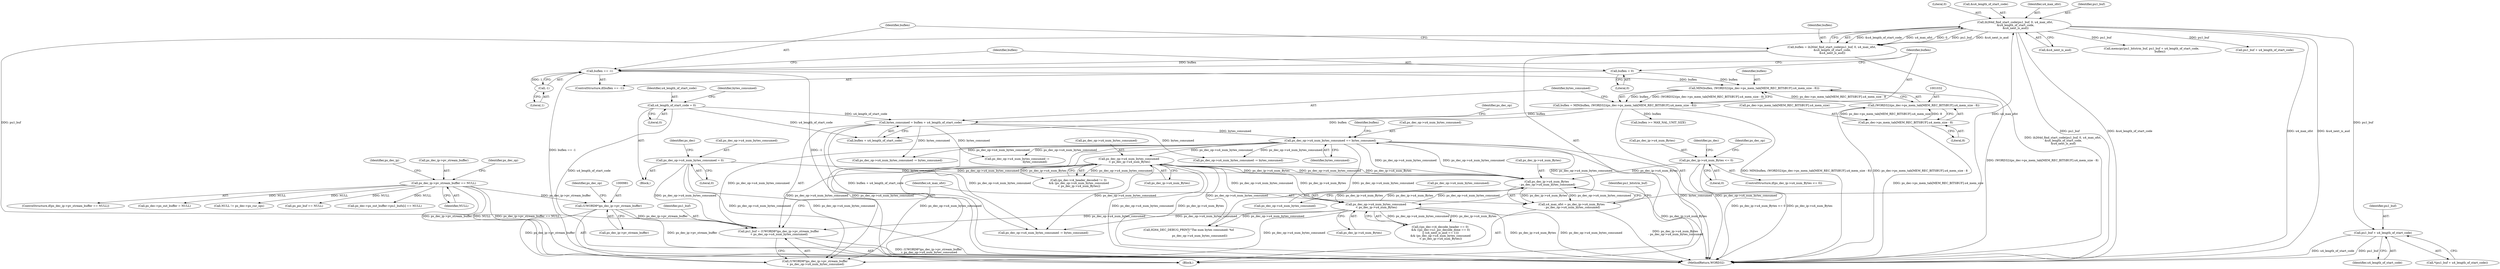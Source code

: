 digraph "0_Android_0b23c81c3dd9ec38f7e6806a3955fed1925541a0@pointer" {
"1001135" [label="(Call,pu1_buf + u4_length_of_start_code)"];
"1001011" [label="(Call,ih264d_find_start_code(pu1_buf, 0, u4_max_ofst,\n &u4_length_of_start_code,\n &u4_next_is_aud))"];
"1000977" [label="(Call,pu1_buf = (UWORD8*)ps_dec_ip->pv_stream_buffer\n + ps_dec_op->u4_num_bytes_consumed)"];
"1000980" [label="(Call,(UWORD8*)ps_dec_ip->pv_stream_buffer)"];
"1000270" [label="(Call,ps_dec_ip->pv_stream_buffer == NULL)"];
"1001424" [label="(Call,ps_dec_op->u4_num_bytes_consumed\n < ps_dec_ip->u4_num_Bytes)"];
"1001047" [label="(Call,ps_dec_op->u4_num_bytes_consumed += bytes_consumed)"];
"1001042" [label="(Call,bytes_consumed = buflen + u4_length_of_start_code)"];
"1001027" [label="(Call,buflen = MIN(buflen, (WORD32)(ps_dec->ps_mem_tab[MEM_REC_BITSBUF].u4_mem_size - 8)))"];
"1001029" [label="(Call,MIN(buflen, (WORD32)(ps_dec->ps_mem_tab[MEM_REC_BITSBUF].u4_mem_size - 8)))"];
"1001020" [label="(Call,buflen == -1)"];
"1001009" [label="(Call,buflen = ih264d_find_start_code(pu1_buf, 0, u4_max_ofst,\n &u4_length_of_start_code,\n &u4_next_is_aud))"];
"1001022" [label="(Call,-1)"];
"1001024" [label="(Call,buflen = 0)"];
"1001031" [label="(Call,(WORD32)(ps_dec->ps_mem_tab[MEM_REC_BITSBUF].u4_mem_size - 8))"];
"1001033" [label="(Call,ps_dec->ps_mem_tab[MEM_REC_BITSBUF].u4_mem_size - 8)"];
"1000176" [label="(Call,u4_length_of_start_code = 0)"];
"1000990" [label="(Call,ps_dec_ip->u4_num_Bytes\n - ps_dec_op->u4_num_bytes_consumed)"];
"1000291" [label="(Call,ps_dec_ip->u4_num_Bytes <= 0)"];
"1001449" [label="(Call,ps_dec_op->u4_num_bytes_consumed\n < ps_dec_ip->u4_num_Bytes)"];
"1000316" [label="(Call,ps_dec_op->u4_num_bytes_consumed = 0)"];
"1000988" [label="(Call,u4_max_ofst = ps_dec_ip->u4_num_Bytes\n - ps_dec_op->u4_num_bytes_consumed)"];
"1001042" [label="(Call,bytes_consumed = buflen + u4_length_of_start_code)"];
"1001428" [label="(Call,ps_dec_ip->u4_num_Bytes)"];
"1000986" [label="(Identifier,ps_dec_op)"];
"1000988" [label="(Call,u4_max_ofst = ps_dec_ip->u4_num_Bytes\n - ps_dec_op->u4_num_bytes_consumed)"];
"1000978" [label="(Identifier,pu1_buf)"];
"1001011" [label="(Call,ih264d_find_start_code(pu1_buf, 0, u4_max_ofst,\n &u4_length_of_start_code,\n &u4_next_is_aud))"];
"1000278" [label="(Identifier,ps_dec_op)"];
"1000976" [label="(Block,)"];
"1001051" [label="(Identifier,bytes_consumed)"];
"1000982" [label="(Call,ps_dec_ip->pv_stream_buffer)"];
"1000980" [label="(Call,(UWORD8*)ps_dec_ip->pv_stream_buffer)"];
"1000270" [label="(Call,ps_dec_ip->pv_stream_buffer == NULL)"];
"1001450" [label="(Call,ps_dec_op->u4_num_bytes_consumed)"];
"1000176" [label="(Call,u4_length_of_start_code = 0)"];
"1001025" [label="(Identifier,buflen)"];
"1001020" [label="(Call,buflen == -1)"];
"1000292" [label="(Call,ps_dec_ip->u4_num_Bytes)"];
"1001054" [label="(Identifier,buflen)"];
"1002226" [label="(MethodReturn,WORD32)"];
"1002124" [label="(Call,NULL != ps_dec->ps_cur_sps)"];
"1001030" [label="(Identifier,buflen)"];
"1001010" [label="(Identifier,buflen)"];
"1000994" [label="(Call,ps_dec_op->u4_num_bytes_consumed)"];
"1001047" [label="(Call,ps_dec_op->u4_num_bytes_consumed += bytes_consumed)"];
"1001013" [label="(Literal,0)"];
"1000623" [label="(Call,ps_pic_buf == NULL)"];
"1001043" [label="(Identifier,bytes_consumed)"];
"1000421" [label="(Call,ps_dec->ps_out_buffer->pu1_bufs[i] == NULL)"];
"1001433" [label="(Call,((ps_dec->i4_decode_header == 0)\n && ((ps_dec->u1_pic_decode_done == 0)\n || (u4_next_is_aud == 1)))\n && (ps_dec_op->u4_num_bytes_consumed\n < ps_dec_ip->u4_num_Bytes))"];
"1001026" [label="(Literal,0)"];
"1000156" [label="(Block,)"];
"1000316" [label="(Call,ps_dec_op->u4_num_bytes_consumed = 0)"];
"1001369" [label="(Call,ps_dec_op->u4_num_bytes_consumed -= bytes_consumed)"];
"1001029" [label="(Call,MIN(buflen, (WORD32)(ps_dec->ps_mem_tab[MEM_REC_BITSBUF].u4_mem_size - 8)))"];
"1001017" [label="(Call,&u4_next_is_aud)"];
"1001023" [label="(Literal,1)"];
"1001015" [label="(Call,&u4_length_of_start_code)"];
"1001014" [label="(Identifier,u4_max_ofst)"];
"1001049" [label="(Identifier,ps_dec_op)"];
"1000295" [label="(Literal,0)"];
"1001048" [label="(Call,ps_dec_op->u4_num_bytes_consumed)"];
"1000177" [label="(Identifier,u4_length_of_start_code)"];
"1001044" [label="(Call,buflen + u4_length_of_start_code)"];
"1000320" [label="(Literal,0)"];
"1000274" [label="(Identifier,NULL)"];
"1001160" [label="(Call,ps_dec_op->u4_num_bytes_consumed -=\n                                        bytes_consumed)"];
"1000313" [label="(Identifier,ps_dec)"];
"1001425" [label="(Call,ps_dec_op->u4_num_bytes_consumed)"];
"1000323" [label="(Identifier,ps_dec)"];
"1001209" [label="(Call,memcpy(pu1_bitstrm_buf, pu1_buf + u4_length_of_start_code,\n                   buflen))"];
"1001019" [label="(ControlStructure,if(buflen == -1))"];
"1000290" [label="(ControlStructure,if(ps_dec_ip->u4_num_Bytes <= 0))"];
"1000293" [label="(Identifier,ps_dec_ip)"];
"1000977" [label="(Call,pu1_buf = (UWORD8*)ps_dec_ip->pv_stream_buffer\n + ps_dec_op->u4_num_bytes_consumed)"];
"1001009" [label="(Call,buflen = ih264d_find_start_code(pu1_buf, 0, u4_max_ofst,\n &u4_length_of_start_code,\n &u4_next_is_aud))"];
"1000989" [label="(Identifier,u4_max_ofst)"];
"1001012" [label="(Identifier,pu1_buf)"];
"1000271" [label="(Call,ps_dec_ip->pv_stream_buffer)"];
"1000979" [label="(Call,(UWORD8*)ps_dec_ip->pv_stream_buffer\n + ps_dec_op->u4_num_bytes_consumed)"];
"1000269" [label="(ControlStructure,if(ps_dec_ip->pv_stream_buffer == NULL))"];
"1000991" [label="(Call,ps_dec_ip->u4_num_Bytes)"];
"1000321" [label="(Call,ps_dec->ps_out_buffer = NULL)"];
"1001449" [label="(Call,ps_dec_op->u4_num_bytes_consumed\n < ps_dec_ip->u4_num_Bytes)"];
"1002219" [label="(Call,H264_DEC_DEBUG_PRINT(\"The num bytes consumed: %d\n\",\n                         ps_dec_op->u4_num_bytes_consumed))"];
"1001453" [label="(Call,ps_dec_ip->u4_num_Bytes)"];
"1000178" [label="(Literal,0)"];
"1000299" [label="(Identifier,ps_dec_op)"];
"1000317" [label="(Call,ps_dec_op->u4_num_bytes_consumed)"];
"1001137" [label="(Identifier,u4_length_of_start_code)"];
"1001034" [label="(Call,ps_dec->ps_mem_tab[MEM_REC_BITSBUF].u4_mem_size)"];
"1000291" [label="(Call,ps_dec_ip->u4_num_Bytes <= 0)"];
"1001053" [label="(Call,buflen >= MAX_NAL_UNIT_SIZE)"];
"1000998" [label="(Identifier,pu1_bitstrm_buf)"];
"1001022" [label="(Call,-1)"];
"1001134" [label="(Call,*(pu1_buf + u4_length_of_start_code))"];
"1001033" [label="(Call,ps_dec->ps_mem_tab[MEM_REC_BITSBUF].u4_mem_size - 8)"];
"1001346" [label="(Call,ps_dec_op->u4_num_bytes_consumed -= bytes_consumed)"];
"1001612" [label="(Call,ps_dec_op->u4_num_bytes_consumed -= bytes_consumed)"];
"1001028" [label="(Identifier,buflen)"];
"1000181" [label="(Identifier,bytes_consumed)"];
"1001418" [label="(Call,(ps_dec->i4_header_decoded != 3)\n && (ps_dec_op->u4_num_bytes_consumed\n < ps_dec_ip->u4_num_Bytes))"];
"1001135" [label="(Call,pu1_buf + u4_length_of_start_code)"];
"1000990" [label="(Call,ps_dec_ip->u4_num_Bytes\n - ps_dec_op->u4_num_bytes_consumed)"];
"1001424" [label="(Call,ps_dec_op->u4_num_bytes_consumed\n < ps_dec_ip->u4_num_Bytes)"];
"1001211" [label="(Call,pu1_buf + u4_length_of_start_code)"];
"1001031" [label="(Call,(WORD32)(ps_dec->ps_mem_tab[MEM_REC_BITSBUF].u4_mem_size - 8))"];
"1001024" [label="(Call,buflen = 0)"];
"1001136" [label="(Identifier,pu1_buf)"];
"1001027" [label="(Call,buflen = MIN(buflen, (WORD32)(ps_dec->ps_mem_tab[MEM_REC_BITSBUF].u4_mem_size - 8)))"];
"1001021" [label="(Identifier,buflen)"];
"1001041" [label="(Literal,8)"];
"1001135" -> "1001134"  [label="AST: "];
"1001135" -> "1001137"  [label="CFG: "];
"1001136" -> "1001135"  [label="AST: "];
"1001137" -> "1001135"  [label="AST: "];
"1001134" -> "1001135"  [label="CFG: "];
"1001135" -> "1002226"  [label="DDG: u4_length_of_start_code"];
"1001135" -> "1002226"  [label="DDG: pu1_buf"];
"1001011" -> "1001135"  [label="DDG: pu1_buf"];
"1001011" -> "1001009"  [label="AST: "];
"1001011" -> "1001017"  [label="CFG: "];
"1001012" -> "1001011"  [label="AST: "];
"1001013" -> "1001011"  [label="AST: "];
"1001014" -> "1001011"  [label="AST: "];
"1001015" -> "1001011"  [label="AST: "];
"1001017" -> "1001011"  [label="AST: "];
"1001009" -> "1001011"  [label="CFG: "];
"1001011" -> "1002226"  [label="DDG: pu1_buf"];
"1001011" -> "1002226"  [label="DDG: &u4_length_of_start_code"];
"1001011" -> "1002226"  [label="DDG: u4_max_ofst"];
"1001011" -> "1002226"  [label="DDG: &u4_next_is_aud"];
"1001011" -> "1001009"  [label="DDG: &u4_length_of_start_code"];
"1001011" -> "1001009"  [label="DDG: u4_max_ofst"];
"1001011" -> "1001009"  [label="DDG: 0"];
"1001011" -> "1001009"  [label="DDG: pu1_buf"];
"1001011" -> "1001009"  [label="DDG: &u4_next_is_aud"];
"1000977" -> "1001011"  [label="DDG: pu1_buf"];
"1000988" -> "1001011"  [label="DDG: u4_max_ofst"];
"1001011" -> "1001209"  [label="DDG: pu1_buf"];
"1001011" -> "1001211"  [label="DDG: pu1_buf"];
"1000977" -> "1000976"  [label="AST: "];
"1000977" -> "1000979"  [label="CFG: "];
"1000978" -> "1000977"  [label="AST: "];
"1000979" -> "1000977"  [label="AST: "];
"1000989" -> "1000977"  [label="CFG: "];
"1000977" -> "1002226"  [label="DDG: (UWORD8*)ps_dec_ip->pv_stream_buffer\n + ps_dec_op->u4_num_bytes_consumed"];
"1000980" -> "1000977"  [label="DDG: ps_dec_ip->pv_stream_buffer"];
"1001424" -> "1000977"  [label="DDG: ps_dec_op->u4_num_bytes_consumed"];
"1001047" -> "1000977"  [label="DDG: ps_dec_op->u4_num_bytes_consumed"];
"1001449" -> "1000977"  [label="DDG: ps_dec_op->u4_num_bytes_consumed"];
"1000316" -> "1000977"  [label="DDG: ps_dec_op->u4_num_bytes_consumed"];
"1000980" -> "1000979"  [label="AST: "];
"1000980" -> "1000982"  [label="CFG: "];
"1000981" -> "1000980"  [label="AST: "];
"1000982" -> "1000980"  [label="AST: "];
"1000986" -> "1000980"  [label="CFG: "];
"1000980" -> "1002226"  [label="DDG: ps_dec_ip->pv_stream_buffer"];
"1000980" -> "1000979"  [label="DDG: ps_dec_ip->pv_stream_buffer"];
"1000270" -> "1000980"  [label="DDG: ps_dec_ip->pv_stream_buffer"];
"1000270" -> "1000269"  [label="AST: "];
"1000270" -> "1000274"  [label="CFG: "];
"1000271" -> "1000270"  [label="AST: "];
"1000274" -> "1000270"  [label="AST: "];
"1000278" -> "1000270"  [label="CFG: "];
"1000293" -> "1000270"  [label="CFG: "];
"1000270" -> "1002226"  [label="DDG: NULL"];
"1000270" -> "1002226"  [label="DDG: ps_dec_ip->pv_stream_buffer == NULL"];
"1000270" -> "1002226"  [label="DDG: ps_dec_ip->pv_stream_buffer"];
"1000270" -> "1000321"  [label="DDG: NULL"];
"1000270" -> "1000421"  [label="DDG: NULL"];
"1000270" -> "1000623"  [label="DDG: NULL"];
"1000270" -> "1002124"  [label="DDG: NULL"];
"1001424" -> "1001418"  [label="AST: "];
"1001424" -> "1001428"  [label="CFG: "];
"1001425" -> "1001424"  [label="AST: "];
"1001428" -> "1001424"  [label="AST: "];
"1001418" -> "1001424"  [label="CFG: "];
"1001424" -> "1002226"  [label="DDG: ps_dec_op->u4_num_bytes_consumed"];
"1001424" -> "1002226"  [label="DDG: ps_dec_ip->u4_num_Bytes"];
"1001424" -> "1000979"  [label="DDG: ps_dec_op->u4_num_bytes_consumed"];
"1001424" -> "1000990"  [label="DDG: ps_dec_ip->u4_num_Bytes"];
"1001424" -> "1000990"  [label="DDG: ps_dec_op->u4_num_bytes_consumed"];
"1001424" -> "1001418"  [label="DDG: ps_dec_op->u4_num_bytes_consumed"];
"1001424" -> "1001418"  [label="DDG: ps_dec_ip->u4_num_Bytes"];
"1001047" -> "1001424"  [label="DDG: ps_dec_op->u4_num_bytes_consumed"];
"1000990" -> "1001424"  [label="DDG: ps_dec_ip->u4_num_Bytes"];
"1001424" -> "1001449"  [label="DDG: ps_dec_op->u4_num_bytes_consumed"];
"1001424" -> "1001449"  [label="DDG: ps_dec_ip->u4_num_Bytes"];
"1001424" -> "1001612"  [label="DDG: ps_dec_op->u4_num_bytes_consumed"];
"1001424" -> "1002219"  [label="DDG: ps_dec_op->u4_num_bytes_consumed"];
"1001047" -> "1000976"  [label="AST: "];
"1001047" -> "1001051"  [label="CFG: "];
"1001048" -> "1001047"  [label="AST: "];
"1001051" -> "1001047"  [label="AST: "];
"1001054" -> "1001047"  [label="CFG: "];
"1001047" -> "1002226"  [label="DDG: bytes_consumed"];
"1001047" -> "1002226"  [label="DDG: ps_dec_op->u4_num_bytes_consumed"];
"1001047" -> "1000979"  [label="DDG: ps_dec_op->u4_num_bytes_consumed"];
"1001047" -> "1000990"  [label="DDG: ps_dec_op->u4_num_bytes_consumed"];
"1001042" -> "1001047"  [label="DDG: bytes_consumed"];
"1000990" -> "1001047"  [label="DDG: ps_dec_op->u4_num_bytes_consumed"];
"1001047" -> "1001160"  [label="DDG: ps_dec_op->u4_num_bytes_consumed"];
"1001047" -> "1001346"  [label="DDG: ps_dec_op->u4_num_bytes_consumed"];
"1001047" -> "1001369"  [label="DDG: ps_dec_op->u4_num_bytes_consumed"];
"1001047" -> "1001449"  [label="DDG: ps_dec_op->u4_num_bytes_consumed"];
"1001047" -> "1001612"  [label="DDG: ps_dec_op->u4_num_bytes_consumed"];
"1001047" -> "1002219"  [label="DDG: ps_dec_op->u4_num_bytes_consumed"];
"1001042" -> "1000976"  [label="AST: "];
"1001042" -> "1001044"  [label="CFG: "];
"1001043" -> "1001042"  [label="AST: "];
"1001044" -> "1001042"  [label="AST: "];
"1001049" -> "1001042"  [label="CFG: "];
"1001042" -> "1002226"  [label="DDG: buflen + u4_length_of_start_code"];
"1001027" -> "1001042"  [label="DDG: buflen"];
"1000176" -> "1001042"  [label="DDG: u4_length_of_start_code"];
"1001042" -> "1001160"  [label="DDG: bytes_consumed"];
"1001042" -> "1001346"  [label="DDG: bytes_consumed"];
"1001042" -> "1001369"  [label="DDG: bytes_consumed"];
"1001042" -> "1001612"  [label="DDG: bytes_consumed"];
"1001027" -> "1000976"  [label="AST: "];
"1001027" -> "1001029"  [label="CFG: "];
"1001028" -> "1001027"  [label="AST: "];
"1001029" -> "1001027"  [label="AST: "];
"1001043" -> "1001027"  [label="CFG: "];
"1001027" -> "1002226"  [label="DDG: MIN(buflen, (WORD32)(ps_dec->ps_mem_tab[MEM_REC_BITSBUF].u4_mem_size - 8))"];
"1001029" -> "1001027"  [label="DDG: buflen"];
"1001029" -> "1001027"  [label="DDG: (WORD32)(ps_dec->ps_mem_tab[MEM_REC_BITSBUF].u4_mem_size - 8)"];
"1001027" -> "1001044"  [label="DDG: buflen"];
"1001027" -> "1001053"  [label="DDG: buflen"];
"1001029" -> "1001031"  [label="CFG: "];
"1001030" -> "1001029"  [label="AST: "];
"1001031" -> "1001029"  [label="AST: "];
"1001029" -> "1002226"  [label="DDG: (WORD32)(ps_dec->ps_mem_tab[MEM_REC_BITSBUF].u4_mem_size - 8)"];
"1001020" -> "1001029"  [label="DDG: buflen"];
"1001024" -> "1001029"  [label="DDG: buflen"];
"1001031" -> "1001029"  [label="DDG: ps_dec->ps_mem_tab[MEM_REC_BITSBUF].u4_mem_size - 8"];
"1001020" -> "1001019"  [label="AST: "];
"1001020" -> "1001022"  [label="CFG: "];
"1001021" -> "1001020"  [label="AST: "];
"1001022" -> "1001020"  [label="AST: "];
"1001025" -> "1001020"  [label="CFG: "];
"1001028" -> "1001020"  [label="CFG: "];
"1001020" -> "1002226"  [label="DDG: buflen == -1"];
"1001020" -> "1002226"  [label="DDG: -1"];
"1001009" -> "1001020"  [label="DDG: buflen"];
"1001022" -> "1001020"  [label="DDG: 1"];
"1001009" -> "1000976"  [label="AST: "];
"1001010" -> "1001009"  [label="AST: "];
"1001021" -> "1001009"  [label="CFG: "];
"1001009" -> "1002226"  [label="DDG: ih264d_find_start_code(pu1_buf, 0, u4_max_ofst,\n &u4_length_of_start_code,\n &u4_next_is_aud)"];
"1001022" -> "1001023"  [label="CFG: "];
"1001023" -> "1001022"  [label="AST: "];
"1001024" -> "1001019"  [label="AST: "];
"1001024" -> "1001026"  [label="CFG: "];
"1001025" -> "1001024"  [label="AST: "];
"1001026" -> "1001024"  [label="AST: "];
"1001028" -> "1001024"  [label="CFG: "];
"1001031" -> "1001033"  [label="CFG: "];
"1001032" -> "1001031"  [label="AST: "];
"1001033" -> "1001031"  [label="AST: "];
"1001031" -> "1002226"  [label="DDG: ps_dec->ps_mem_tab[MEM_REC_BITSBUF].u4_mem_size - 8"];
"1001033" -> "1001031"  [label="DDG: ps_dec->ps_mem_tab[MEM_REC_BITSBUF].u4_mem_size"];
"1001033" -> "1001031"  [label="DDG: 8"];
"1001033" -> "1001041"  [label="CFG: "];
"1001034" -> "1001033"  [label="AST: "];
"1001041" -> "1001033"  [label="AST: "];
"1001033" -> "1002226"  [label="DDG: ps_dec->ps_mem_tab[MEM_REC_BITSBUF].u4_mem_size"];
"1000176" -> "1000156"  [label="AST: "];
"1000176" -> "1000178"  [label="CFG: "];
"1000177" -> "1000176"  [label="AST: "];
"1000178" -> "1000176"  [label="AST: "];
"1000181" -> "1000176"  [label="CFG: "];
"1000176" -> "1002226"  [label="DDG: u4_length_of_start_code"];
"1000176" -> "1001044"  [label="DDG: u4_length_of_start_code"];
"1000990" -> "1000988"  [label="AST: "];
"1000990" -> "1000994"  [label="CFG: "];
"1000991" -> "1000990"  [label="AST: "];
"1000994" -> "1000990"  [label="AST: "];
"1000988" -> "1000990"  [label="CFG: "];
"1000990" -> "1002226"  [label="DDG: ps_dec_ip->u4_num_Bytes"];
"1000990" -> "1000988"  [label="DDG: ps_dec_ip->u4_num_Bytes"];
"1000990" -> "1000988"  [label="DDG: ps_dec_op->u4_num_bytes_consumed"];
"1000291" -> "1000990"  [label="DDG: ps_dec_ip->u4_num_Bytes"];
"1001449" -> "1000990"  [label="DDG: ps_dec_ip->u4_num_Bytes"];
"1001449" -> "1000990"  [label="DDG: ps_dec_op->u4_num_bytes_consumed"];
"1000316" -> "1000990"  [label="DDG: ps_dec_op->u4_num_bytes_consumed"];
"1000990" -> "1001449"  [label="DDG: ps_dec_ip->u4_num_Bytes"];
"1000291" -> "1000290"  [label="AST: "];
"1000291" -> "1000295"  [label="CFG: "];
"1000292" -> "1000291"  [label="AST: "];
"1000295" -> "1000291"  [label="AST: "];
"1000299" -> "1000291"  [label="CFG: "];
"1000313" -> "1000291"  [label="CFG: "];
"1000291" -> "1002226"  [label="DDG: ps_dec_ip->u4_num_Bytes <= 0"];
"1000291" -> "1002226"  [label="DDG: ps_dec_ip->u4_num_Bytes"];
"1001449" -> "1001433"  [label="AST: "];
"1001449" -> "1001453"  [label="CFG: "];
"1001450" -> "1001449"  [label="AST: "];
"1001453" -> "1001449"  [label="AST: "];
"1001433" -> "1001449"  [label="CFG: "];
"1001449" -> "1002226"  [label="DDG: ps_dec_ip->u4_num_Bytes"];
"1001449" -> "1002226"  [label="DDG: ps_dec_op->u4_num_bytes_consumed"];
"1001449" -> "1000979"  [label="DDG: ps_dec_op->u4_num_bytes_consumed"];
"1001449" -> "1001433"  [label="DDG: ps_dec_op->u4_num_bytes_consumed"];
"1001449" -> "1001433"  [label="DDG: ps_dec_ip->u4_num_Bytes"];
"1001449" -> "1001612"  [label="DDG: ps_dec_op->u4_num_bytes_consumed"];
"1001449" -> "1002219"  [label="DDG: ps_dec_op->u4_num_bytes_consumed"];
"1000316" -> "1000156"  [label="AST: "];
"1000316" -> "1000320"  [label="CFG: "];
"1000317" -> "1000316"  [label="AST: "];
"1000320" -> "1000316"  [label="AST: "];
"1000323" -> "1000316"  [label="CFG: "];
"1000316" -> "1002226"  [label="DDG: ps_dec_op->u4_num_bytes_consumed"];
"1000316" -> "1000979"  [label="DDG: ps_dec_op->u4_num_bytes_consumed"];
"1000988" -> "1000976"  [label="AST: "];
"1000989" -> "1000988"  [label="AST: "];
"1000998" -> "1000988"  [label="CFG: "];
"1000988" -> "1002226"  [label="DDG: ps_dec_ip->u4_num_Bytes\n - ps_dec_op->u4_num_bytes_consumed"];
}
